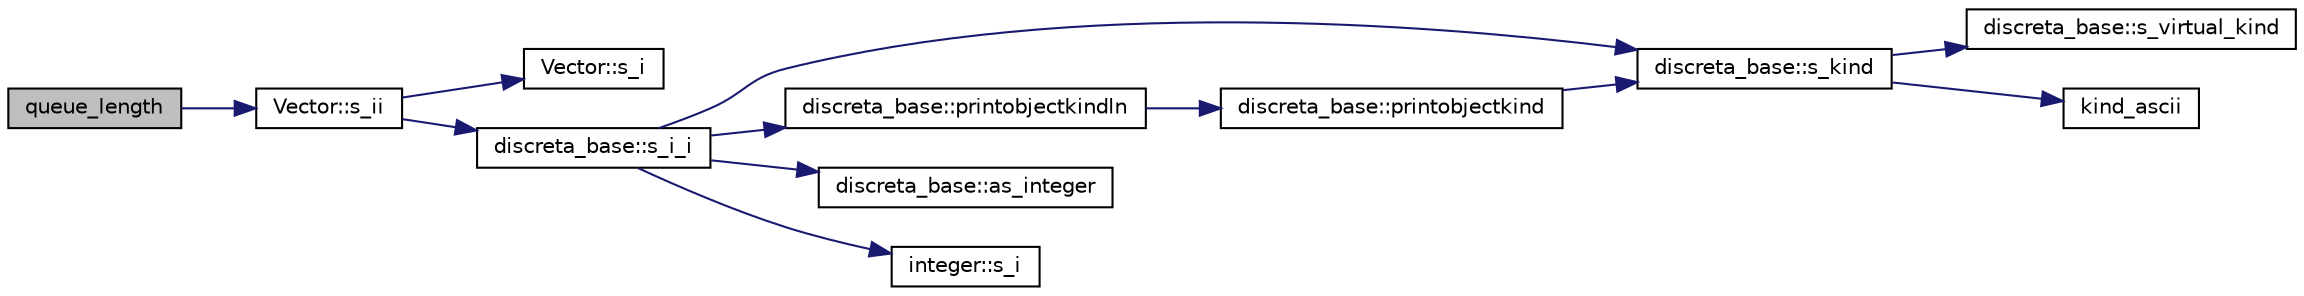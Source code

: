 digraph "queue_length"
{
  edge [fontname="Helvetica",fontsize="10",labelfontname="Helvetica",labelfontsize="10"];
  node [fontname="Helvetica",fontsize="10",shape=record];
  rankdir="LR";
  Node3771 [label="queue_length",height=0.2,width=0.4,color="black", fillcolor="grey75", style="filled", fontcolor="black"];
  Node3771 -> Node3772 [color="midnightblue",fontsize="10",style="solid",fontname="Helvetica"];
  Node3772 [label="Vector::s_ii",height=0.2,width=0.4,color="black", fillcolor="white", style="filled",URL="$d5/db2/class_vector.html#a75d4942cc7b9794717b4846c10520db8"];
  Node3772 -> Node3773 [color="midnightblue",fontsize="10",style="solid",fontname="Helvetica"];
  Node3773 [label="Vector::s_i",height=0.2,width=0.4,color="black", fillcolor="white", style="filled",URL="$d5/db2/class_vector.html#a1c4fe1752523df8119f70dd550244871"];
  Node3772 -> Node3774 [color="midnightblue",fontsize="10",style="solid",fontname="Helvetica"];
  Node3774 [label="discreta_base::s_i_i",height=0.2,width=0.4,color="black", fillcolor="white", style="filled",URL="$d7/d71/classdiscreta__base.html#aadb92c01fbe69b3034b0214b33fbc735"];
  Node3774 -> Node3775 [color="midnightblue",fontsize="10",style="solid",fontname="Helvetica"];
  Node3775 [label="discreta_base::s_kind",height=0.2,width=0.4,color="black", fillcolor="white", style="filled",URL="$d7/d71/classdiscreta__base.html#a8a830025c74adbbc3362418a7c2ba157"];
  Node3775 -> Node3776 [color="midnightblue",fontsize="10",style="solid",fontname="Helvetica"];
  Node3776 [label="discreta_base::s_virtual_kind",height=0.2,width=0.4,color="black", fillcolor="white", style="filled",URL="$d7/d71/classdiscreta__base.html#a52778a6d6943a468be083d0785d418fb"];
  Node3775 -> Node3777 [color="midnightblue",fontsize="10",style="solid",fontname="Helvetica"];
  Node3777 [label="kind_ascii",height=0.2,width=0.4,color="black", fillcolor="white", style="filled",URL="$d9/d60/discreta_8h.html#ad0ce825a9f29bc6cec27e1b64cfe27bf"];
  Node3774 -> Node3778 [color="midnightblue",fontsize="10",style="solid",fontname="Helvetica"];
  Node3778 [label="discreta_base::printobjectkindln",height=0.2,width=0.4,color="black", fillcolor="white", style="filled",URL="$d7/d71/classdiscreta__base.html#a677ccc8f392ebedde05e453f8cf59559"];
  Node3778 -> Node3779 [color="midnightblue",fontsize="10",style="solid",fontname="Helvetica"];
  Node3779 [label="discreta_base::printobjectkind",height=0.2,width=0.4,color="black", fillcolor="white", style="filled",URL="$d7/d71/classdiscreta__base.html#aa75a1314aa706909b029664944904231"];
  Node3779 -> Node3775 [color="midnightblue",fontsize="10",style="solid",fontname="Helvetica"];
  Node3774 -> Node3780 [color="midnightblue",fontsize="10",style="solid",fontname="Helvetica"];
  Node3780 [label="discreta_base::as_integer",height=0.2,width=0.4,color="black", fillcolor="white", style="filled",URL="$d7/d71/classdiscreta__base.html#a00d7691eaf874fd283d942692fe8dd26"];
  Node3774 -> Node3781 [color="midnightblue",fontsize="10",style="solid",fontname="Helvetica"];
  Node3781 [label="integer::s_i",height=0.2,width=0.4,color="black", fillcolor="white", style="filled",URL="$d0/de5/classinteger.html#adf28e9f94d4c844adaa950deeb80b904"];
}
